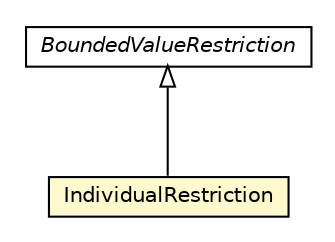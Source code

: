 #!/usr/local/bin/dot
#
# Class diagram 
# Generated by UMLGraph version R5_6-24-gf6e263 (http://www.umlgraph.org/)
#

digraph G {
	edge [fontname="Helvetica",fontsize=10,labelfontname="Helvetica",labelfontsize=10];
	node [fontname="Helvetica",fontsize=10,shape=plaintext];
	nodesep=0.25;
	ranksep=0.5;
	// org.universAAL.middleware.owl.BoundedValueRestriction
	c226988 [label=<<table title="org.universAAL.middleware.owl.BoundedValueRestriction" border="0" cellborder="1" cellspacing="0" cellpadding="2" port="p" href="./BoundedValueRestriction.html">
		<tr><td><table border="0" cellspacing="0" cellpadding="1">
<tr><td align="center" balign="center"><font face="Helvetica-Oblique"> BoundedValueRestriction </font></td></tr>
		</table></td></tr>
		</table>>, URL="./BoundedValueRestriction.html", fontname="Helvetica", fontcolor="black", fontsize=10.0];
	// org.universAAL.middleware.owl.IndividualRestriction
	c226995 [label=<<table title="org.universAAL.middleware.owl.IndividualRestriction" border="0" cellborder="1" cellspacing="0" cellpadding="2" port="p" bgcolor="lemonChiffon" href="./IndividualRestriction.html">
		<tr><td><table border="0" cellspacing="0" cellpadding="1">
<tr><td align="center" balign="center"> IndividualRestriction </td></tr>
		</table></td></tr>
		</table>>, URL="./IndividualRestriction.html", fontname="Helvetica", fontcolor="black", fontsize=10.0];
	//org.universAAL.middleware.owl.IndividualRestriction extends org.universAAL.middleware.owl.BoundedValueRestriction
	c226988:p -> c226995:p [dir=back,arrowtail=empty];
}

